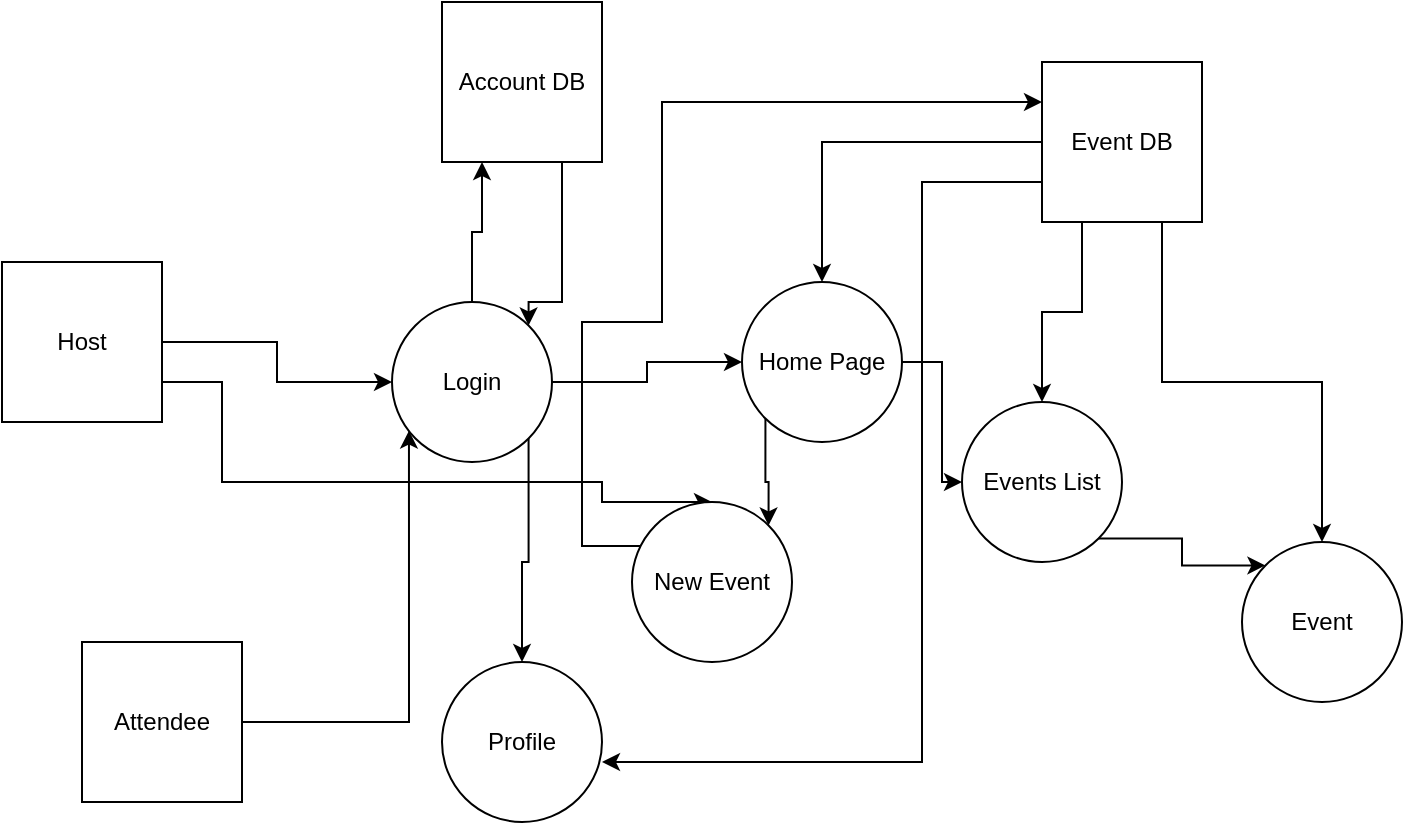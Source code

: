 <mxfile version="14.5.3" type="device"><diagram id="Dxo-9A9rKj2JWSM1jhn-" name="Page-1"><mxGraphModel dx="981" dy="526" grid="1" gridSize="10" guides="1" tooltips="1" connect="1" arrows="1" fold="1" page="1" pageScale="1" pageWidth="850" pageHeight="1100" math="0" shadow="0"><root><mxCell id="0"/><mxCell id="1" parent="0"/><mxCell id="M0e4Ng_Om8oJE5gommO1-7" style="edgeStyle=orthogonalEdgeStyle;rounded=0;orthogonalLoop=1;jettySize=auto;html=1;exitX=1;exitY=0.5;exitDx=0;exitDy=0;" edge="1" parent="1" source="M0e4Ng_Om8oJE5gommO1-1" target="M0e4Ng_Om8oJE5gommO1-6"><mxGeometry relative="1" as="geometry"/></mxCell><mxCell id="M0e4Ng_Om8oJE5gommO1-22" style="edgeStyle=orthogonalEdgeStyle;rounded=0;orthogonalLoop=1;jettySize=auto;html=1;exitX=1;exitY=0.75;exitDx=0;exitDy=0;entryX=0.5;entryY=0;entryDx=0;entryDy=0;" edge="1" parent="1" source="M0e4Ng_Om8oJE5gommO1-1" target="M0e4Ng_Om8oJE5gommO1-20"><mxGeometry relative="1" as="geometry"><Array as="points"><mxPoint x="180" y="200"/><mxPoint x="180" y="250"/><mxPoint x="370" y="250"/></Array></mxGeometry></mxCell><mxCell id="M0e4Ng_Om8oJE5gommO1-1" value="Host" style="whiteSpace=wrap;html=1;aspect=fixed;" vertex="1" parent="1"><mxGeometry x="70" y="140" width="80" height="80" as="geometry"/></mxCell><mxCell id="M0e4Ng_Om8oJE5gommO1-8" style="edgeStyle=orthogonalEdgeStyle;rounded=0;orthogonalLoop=1;jettySize=auto;html=1;exitX=1;exitY=0.5;exitDx=0;exitDy=0;entryX=0.106;entryY=0.804;entryDx=0;entryDy=0;entryPerimeter=0;" edge="1" parent="1" source="M0e4Ng_Om8oJE5gommO1-2" target="M0e4Ng_Om8oJE5gommO1-6"><mxGeometry relative="1" as="geometry"/></mxCell><mxCell id="M0e4Ng_Om8oJE5gommO1-2" value="Attendee" style="whiteSpace=wrap;html=1;aspect=fixed;" vertex="1" parent="1"><mxGeometry x="110" y="330" width="80" height="80" as="geometry"/></mxCell><mxCell id="M0e4Ng_Om8oJE5gommO1-10" style="edgeStyle=orthogonalEdgeStyle;rounded=0;orthogonalLoop=1;jettySize=auto;html=1;exitX=0.5;exitY=1;exitDx=0;exitDy=0;entryX=1;entryY=0;entryDx=0;entryDy=0;" edge="1" parent="1" source="M0e4Ng_Om8oJE5gommO1-4" target="M0e4Ng_Om8oJE5gommO1-6"><mxGeometry relative="1" as="geometry"><Array as="points"><mxPoint x="350" y="90"/><mxPoint x="350" y="160"/><mxPoint x="333" y="160"/></Array></mxGeometry></mxCell><mxCell id="M0e4Ng_Om8oJE5gommO1-4" value="Account DB" style="whiteSpace=wrap;html=1;aspect=fixed;" vertex="1" parent="1"><mxGeometry x="290" y="10" width="80" height="80" as="geometry"/></mxCell><mxCell id="M0e4Ng_Om8oJE5gommO1-13" style="edgeStyle=orthogonalEdgeStyle;rounded=0;orthogonalLoop=1;jettySize=auto;html=1;exitX=0;exitY=0.5;exitDx=0;exitDy=0;" edge="1" parent="1" source="M0e4Ng_Om8oJE5gommO1-5" target="M0e4Ng_Om8oJE5gommO1-11"><mxGeometry relative="1" as="geometry"/></mxCell><mxCell id="M0e4Ng_Om8oJE5gommO1-17" style="edgeStyle=orthogonalEdgeStyle;rounded=0;orthogonalLoop=1;jettySize=auto;html=1;exitX=0.25;exitY=1;exitDx=0;exitDy=0;entryX=0.5;entryY=0;entryDx=0;entryDy=0;" edge="1" parent="1" source="M0e4Ng_Om8oJE5gommO1-5" target="M0e4Ng_Om8oJE5gommO1-15"><mxGeometry relative="1" as="geometry"/></mxCell><mxCell id="M0e4Ng_Om8oJE5gommO1-18" style="edgeStyle=orthogonalEdgeStyle;rounded=0;orthogonalLoop=1;jettySize=auto;html=1;exitX=0.75;exitY=1;exitDx=0;exitDy=0;entryX=0.5;entryY=0;entryDx=0;entryDy=0;" edge="1" parent="1" source="M0e4Ng_Om8oJE5gommO1-5" target="M0e4Ng_Om8oJE5gommO1-14"><mxGeometry relative="1" as="geometry"/></mxCell><mxCell id="M0e4Ng_Om8oJE5gommO1-26" style="edgeStyle=orthogonalEdgeStyle;rounded=0;orthogonalLoop=1;jettySize=auto;html=1;exitX=0;exitY=0.75;exitDx=0;exitDy=0;entryX=1;entryY=0.625;entryDx=0;entryDy=0;entryPerimeter=0;" edge="1" parent="1" source="M0e4Ng_Om8oJE5gommO1-5" target="M0e4Ng_Om8oJE5gommO1-24"><mxGeometry relative="1" as="geometry"><Array as="points"><mxPoint x="530" y="100"/><mxPoint x="530" y="390"/></Array></mxGeometry></mxCell><mxCell id="M0e4Ng_Om8oJE5gommO1-5" value="Event DB" style="whiteSpace=wrap;html=1;aspect=fixed;" vertex="1" parent="1"><mxGeometry x="590" y="40" width="80" height="80" as="geometry"/></mxCell><mxCell id="M0e4Ng_Om8oJE5gommO1-9" style="edgeStyle=orthogonalEdgeStyle;rounded=0;orthogonalLoop=1;jettySize=auto;html=1;exitX=0.5;exitY=0;exitDx=0;exitDy=0;entryX=0.25;entryY=1;entryDx=0;entryDy=0;" edge="1" parent="1" source="M0e4Ng_Om8oJE5gommO1-6" target="M0e4Ng_Om8oJE5gommO1-4"><mxGeometry relative="1" as="geometry"/></mxCell><mxCell id="M0e4Ng_Om8oJE5gommO1-12" style="edgeStyle=orthogonalEdgeStyle;rounded=0;orthogonalLoop=1;jettySize=auto;html=1;exitX=1;exitY=0.5;exitDx=0;exitDy=0;entryX=0;entryY=0.5;entryDx=0;entryDy=0;" edge="1" parent="1" source="M0e4Ng_Om8oJE5gommO1-6" target="M0e4Ng_Om8oJE5gommO1-11"><mxGeometry relative="1" as="geometry"/></mxCell><mxCell id="M0e4Ng_Om8oJE5gommO1-25" style="edgeStyle=orthogonalEdgeStyle;rounded=0;orthogonalLoop=1;jettySize=auto;html=1;exitX=1;exitY=1;exitDx=0;exitDy=0;entryX=0.5;entryY=0;entryDx=0;entryDy=0;" edge="1" parent="1" source="M0e4Ng_Om8oJE5gommO1-6" target="M0e4Ng_Om8oJE5gommO1-24"><mxGeometry relative="1" as="geometry"/></mxCell><mxCell id="M0e4Ng_Om8oJE5gommO1-6" value="Login" style="ellipse;whiteSpace=wrap;html=1;aspect=fixed;" vertex="1" parent="1"><mxGeometry x="265" y="160" width="80" height="80" as="geometry"/></mxCell><mxCell id="M0e4Ng_Om8oJE5gommO1-16" style="edgeStyle=orthogonalEdgeStyle;rounded=0;orthogonalLoop=1;jettySize=auto;html=1;exitX=1;exitY=0.5;exitDx=0;exitDy=0;entryX=0;entryY=0.5;entryDx=0;entryDy=0;" edge="1" parent="1" source="M0e4Ng_Om8oJE5gommO1-11" target="M0e4Ng_Om8oJE5gommO1-15"><mxGeometry relative="1" as="geometry"/></mxCell><mxCell id="M0e4Ng_Om8oJE5gommO1-21" style="edgeStyle=orthogonalEdgeStyle;rounded=0;orthogonalLoop=1;jettySize=auto;html=1;exitX=0;exitY=1;exitDx=0;exitDy=0;entryX=1;entryY=0;entryDx=0;entryDy=0;" edge="1" parent="1" source="M0e4Ng_Om8oJE5gommO1-11" target="M0e4Ng_Om8oJE5gommO1-20"><mxGeometry relative="1" as="geometry"/></mxCell><mxCell id="M0e4Ng_Om8oJE5gommO1-11" value="Home Page" style="ellipse;whiteSpace=wrap;html=1;aspect=fixed;" vertex="1" parent="1"><mxGeometry x="440" y="150" width="80" height="80" as="geometry"/></mxCell><mxCell id="M0e4Ng_Om8oJE5gommO1-14" value="Event" style="ellipse;whiteSpace=wrap;html=1;aspect=fixed;" vertex="1" parent="1"><mxGeometry x="690" y="280" width="80" height="80" as="geometry"/></mxCell><mxCell id="M0e4Ng_Om8oJE5gommO1-19" style="edgeStyle=orthogonalEdgeStyle;rounded=0;orthogonalLoop=1;jettySize=auto;html=1;exitX=1;exitY=1;exitDx=0;exitDy=0;entryX=0;entryY=0;entryDx=0;entryDy=0;" edge="1" parent="1" source="M0e4Ng_Om8oJE5gommO1-15" target="M0e4Ng_Om8oJE5gommO1-14"><mxGeometry relative="1" as="geometry"/></mxCell><mxCell id="M0e4Ng_Om8oJE5gommO1-15" value="Events List" style="ellipse;whiteSpace=wrap;html=1;aspect=fixed;" vertex="1" parent="1"><mxGeometry x="550" y="210" width="80" height="80" as="geometry"/></mxCell><mxCell id="M0e4Ng_Om8oJE5gommO1-23" style="edgeStyle=orthogonalEdgeStyle;rounded=0;orthogonalLoop=1;jettySize=auto;html=1;exitX=0;exitY=0;exitDx=0;exitDy=0;entryX=0;entryY=0.25;entryDx=0;entryDy=0;" edge="1" parent="1" source="M0e4Ng_Om8oJE5gommO1-20" target="M0e4Ng_Om8oJE5gommO1-5"><mxGeometry relative="1" as="geometry"><Array as="points"><mxPoint x="360" y="282"/><mxPoint x="360" y="170"/><mxPoint x="400" y="170"/><mxPoint x="400" y="60"/></Array></mxGeometry></mxCell><mxCell id="M0e4Ng_Om8oJE5gommO1-20" value="New Event" style="ellipse;whiteSpace=wrap;html=1;aspect=fixed;" vertex="1" parent="1"><mxGeometry x="385" y="260" width="80" height="80" as="geometry"/></mxCell><mxCell id="M0e4Ng_Om8oJE5gommO1-24" value="Profile" style="ellipse;whiteSpace=wrap;html=1;aspect=fixed;" vertex="1" parent="1"><mxGeometry x="290" y="340" width="80" height="80" as="geometry"/></mxCell></root></mxGraphModel></diagram></mxfile>